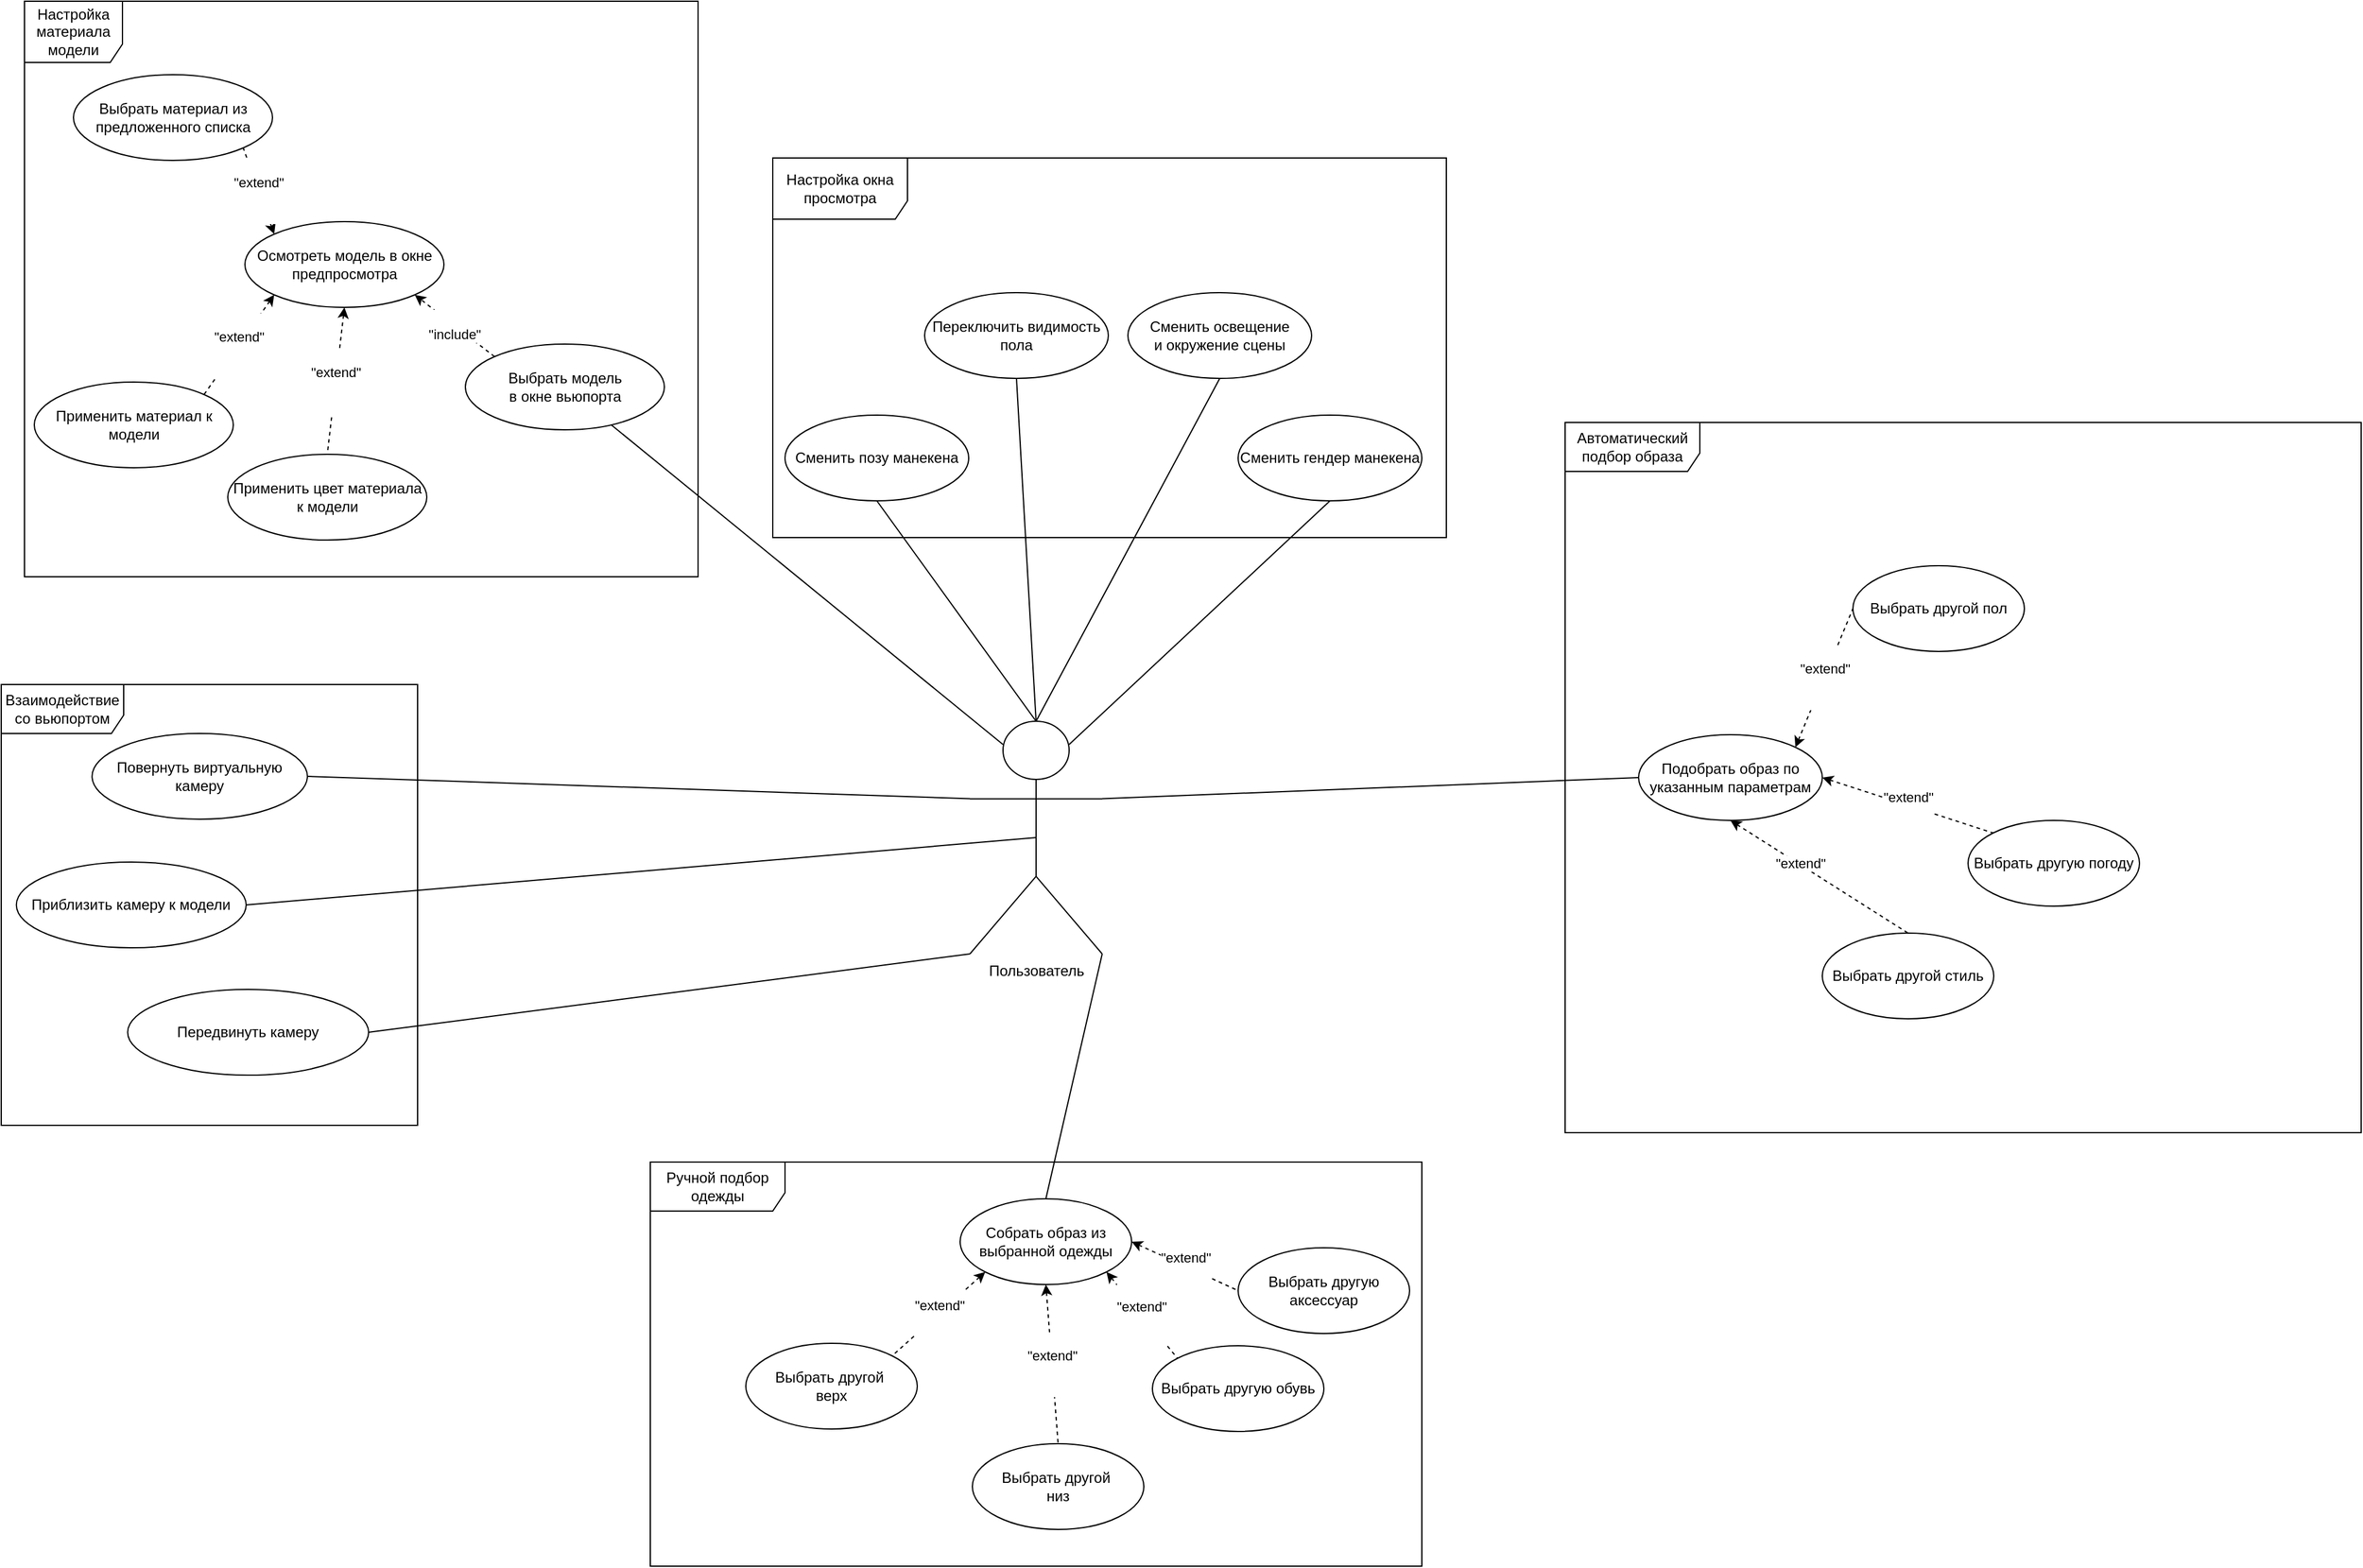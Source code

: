 <mxfile version="21.2.8" type="device">
  <diagram id="j1aVTYXNPt-sK3KB0AaX" name="Страница 1">
    <mxGraphModel dx="1974" dy="1876" grid="0" gridSize="10" guides="1" tooltips="1" connect="1" arrows="1" fold="1" page="1" pageScale="1" pageWidth="827" pageHeight="1169" math="0" shadow="0">
      <root>
        <mxCell id="0" />
        <mxCell id="1" parent="0" />
        <mxCell id="B7M0bKL2C-6c9N5O82LA-13" value="Настройка окна просмотра" style="shape=umlFrame;whiteSpace=wrap;html=1;width=110;height=50;container=1;" parent="1" vertex="1">
          <mxGeometry x="140" y="-140" width="550" height="310" as="geometry" />
        </mxCell>
        <mxCell id="B7M0bKL2C-6c9N5O82LA-7" value="Переключить видимость пола" style="ellipse;whiteSpace=wrap;html=1;" parent="B7M0bKL2C-6c9N5O82LA-13" vertex="1">
          <mxGeometry x="124" y="110" width="150" height="70" as="geometry" />
        </mxCell>
        <mxCell id="B7M0bKL2C-6c9N5O82LA-8" value="Сменить освещение&lt;br&gt;и окружение сцены" style="ellipse;whiteSpace=wrap;html=1;" parent="B7M0bKL2C-6c9N5O82LA-13" vertex="1">
          <mxGeometry x="290" y="110" width="150" height="70" as="geometry" />
        </mxCell>
        <mxCell id="B7M0bKL2C-6c9N5O82LA-9" value="Сменить позу манекена" style="ellipse;whiteSpace=wrap;html=1;" parent="B7M0bKL2C-6c9N5O82LA-13" vertex="1">
          <mxGeometry x="10" y="210" width="150" height="70" as="geometry" />
        </mxCell>
        <mxCell id="B7M0bKL2C-6c9N5O82LA-10" value="Сменить гендер манекена" style="ellipse;whiteSpace=wrap;html=1;" parent="B7M0bKL2C-6c9N5O82LA-13" vertex="1">
          <mxGeometry x="380" y="210" width="150" height="70" as="geometry" />
        </mxCell>
        <mxCell id="B7M0bKL2C-6c9N5O82LA-12" value="Ручной подбор одежды" style="shape=umlFrame;whiteSpace=wrap;html=1;container=1;width=110;height=40;" parent="1" vertex="1">
          <mxGeometry x="40" y="680" width="630" height="330" as="geometry" />
        </mxCell>
        <mxCell id="jidF-8eyVOcuYZuKosaz-36" value="&#xa;&lt;span style=&quot;color: rgb(0, 0, 0); font-family: Helvetica; font-size: 11px; font-style: normal; font-variant-ligatures: normal; font-variant-caps: normal; font-weight: 400; letter-spacing: normal; orphans: 2; text-align: center; text-indent: 0px; text-transform: none; widows: 2; word-spacing: 0px; -webkit-text-stroke-width: 0px; background-color: rgb(255, 255, 255); text-decoration-thickness: initial; text-decoration-style: initial; text-decoration-color: initial; float: none; display: inline !important;&quot;&gt;&quot;extend&quot;&lt;/span&gt;&#xa;&#xa;" style="edgeStyle=none;shape=connector;rounded=0;orthogonalLoop=1;jettySize=auto;html=1;exitX=1;exitY=0.5;exitDx=0;exitDy=0;entryX=0;entryY=0.5;entryDx=0;entryDy=0;dashed=1;labelBackgroundColor=default;fontFamily=Helvetica;fontSize=11;fontColor=default;startArrow=classic;startFill=1;endArrow=none;endFill=0;endSize=12;strokeColor=default;" parent="B7M0bKL2C-6c9N5O82LA-12" source="gbgPSzIbxHU2JyrmjOY1-2" target="gbgPSzIbxHU2JyrmjOY1-7" edge="1">
          <mxGeometry relative="1" as="geometry" />
        </mxCell>
        <mxCell id="jidF-8eyVOcuYZuKosaz-37" value="&#xa;&lt;span style=&quot;color: rgb(0, 0, 0); font-family: Helvetica; font-size: 11px; font-style: normal; font-variant-ligatures: normal; font-variant-caps: normal; font-weight: 400; letter-spacing: normal; orphans: 2; text-align: center; text-indent: 0px; text-transform: none; widows: 2; word-spacing: 0px; -webkit-text-stroke-width: 0px; background-color: rgb(255, 255, 255); text-decoration-thickness: initial; text-decoration-style: initial; text-decoration-color: initial; float: none; display: inline !important;&quot;&gt;&quot;extend&quot;&lt;/span&gt;&#xa;&#xa;" style="edgeStyle=none;shape=connector;rounded=0;orthogonalLoop=1;jettySize=auto;html=1;exitX=1;exitY=1;exitDx=0;exitDy=0;entryX=0;entryY=0;entryDx=0;entryDy=0;dashed=1;labelBackgroundColor=default;fontFamily=Helvetica;fontSize=11;fontColor=default;startArrow=classic;startFill=1;endArrow=none;endFill=0;endSize=12;strokeColor=default;" parent="B7M0bKL2C-6c9N5O82LA-12" source="gbgPSzIbxHU2JyrmjOY1-2" target="gbgPSzIbxHU2JyrmjOY1-6" edge="1">
          <mxGeometry relative="1" as="geometry" />
        </mxCell>
        <mxCell id="jidF-8eyVOcuYZuKosaz-38" value="&#xa;&lt;span style=&quot;color: rgb(0, 0, 0); font-family: Helvetica; font-size: 11px; font-style: normal; font-variant-ligatures: normal; font-variant-caps: normal; font-weight: 400; letter-spacing: normal; orphans: 2; text-align: center; text-indent: 0px; text-transform: none; widows: 2; word-spacing: 0px; -webkit-text-stroke-width: 0px; background-color: rgb(255, 255, 255); text-decoration-thickness: initial; text-decoration-style: initial; text-decoration-color: initial; float: none; display: inline !important;&quot;&gt;&quot;extend&quot;&lt;/span&gt;&#xa;&#xa;" style="edgeStyle=none;shape=connector;rounded=0;orthogonalLoop=1;jettySize=auto;html=1;exitX=0.5;exitY=1;exitDx=0;exitDy=0;entryX=0.5;entryY=0;entryDx=0;entryDy=0;dashed=1;labelBackgroundColor=default;fontFamily=Helvetica;fontSize=11;fontColor=default;startArrow=classic;startFill=1;endArrow=none;endFill=0;endSize=12;strokeColor=default;" parent="B7M0bKL2C-6c9N5O82LA-12" source="gbgPSzIbxHU2JyrmjOY1-2" target="gbgPSzIbxHU2JyrmjOY1-5" edge="1">
          <mxGeometry relative="1" as="geometry" />
        </mxCell>
        <mxCell id="jidF-8eyVOcuYZuKosaz-39" value="&#xa;&lt;span style=&quot;color: rgb(0, 0, 0); font-family: Helvetica; font-size: 11px; font-style: normal; font-variant-ligatures: normal; font-variant-caps: normal; font-weight: 400; letter-spacing: normal; orphans: 2; text-align: center; text-indent: 0px; text-transform: none; widows: 2; word-spacing: 0px; -webkit-text-stroke-width: 0px; background-color: rgb(255, 255, 255); text-decoration-thickness: initial; text-decoration-style: initial; text-decoration-color: initial; float: none; display: inline !important;&quot;&gt;&quot;extend&quot;&lt;/span&gt;&#xa;&#xa;" style="edgeStyle=none;shape=connector;rounded=0;orthogonalLoop=1;jettySize=auto;html=1;exitX=0;exitY=1;exitDx=0;exitDy=0;entryX=1;entryY=0;entryDx=0;entryDy=0;dashed=1;labelBackgroundColor=default;fontFamily=Helvetica;fontSize=11;fontColor=default;startArrow=classic;startFill=1;endArrow=none;endFill=0;endSize=12;strokeColor=default;" parent="B7M0bKL2C-6c9N5O82LA-12" source="gbgPSzIbxHU2JyrmjOY1-2" target="gbgPSzIbxHU2JyrmjOY1-4" edge="1">
          <mxGeometry relative="1" as="geometry" />
        </mxCell>
        <mxCell id="gbgPSzIbxHU2JyrmjOY1-2" value="Собрать образ из выбранной одежды" style="ellipse;whiteSpace=wrap;html=1;" parent="B7M0bKL2C-6c9N5O82LA-12" vertex="1">
          <mxGeometry x="253" y="30" width="140" height="70" as="geometry" />
        </mxCell>
        <mxCell id="gbgPSzIbxHU2JyrmjOY1-7" value="Выбрать другую аксессуар" style="ellipse;whiteSpace=wrap;html=1;" parent="B7M0bKL2C-6c9N5O82LA-12" vertex="1">
          <mxGeometry x="480" y="70" width="140" height="70" as="geometry" />
        </mxCell>
        <mxCell id="gbgPSzIbxHU2JyrmjOY1-6" value="Выбрать другую обувь" style="ellipse;whiteSpace=wrap;html=1;" parent="B7M0bKL2C-6c9N5O82LA-12" vertex="1">
          <mxGeometry x="410" y="150" width="140" height="70" as="geometry" />
        </mxCell>
        <mxCell id="gbgPSzIbxHU2JyrmjOY1-5" value="Выбрать другой&amp;nbsp;&lt;br&gt;низ" style="ellipse;whiteSpace=wrap;html=1;" parent="B7M0bKL2C-6c9N5O82LA-12" vertex="1">
          <mxGeometry x="263" y="230" width="140" height="70" as="geometry" />
        </mxCell>
        <mxCell id="gbgPSzIbxHU2JyrmjOY1-4" value="Выбрать другой&amp;nbsp;&lt;br&gt;верх" style="ellipse;whiteSpace=wrap;html=1;" parent="B7M0bKL2C-6c9N5O82LA-12" vertex="1">
          <mxGeometry x="78" y="148" width="140" height="70" as="geometry" />
        </mxCell>
        <mxCell id="B7M0bKL2C-6c9N5O82LA-11" value="Автоматический подбор образа" style="shape=umlFrame;whiteSpace=wrap;html=1;width=110;height=40;container=1;" parent="1" vertex="1">
          <mxGeometry x="787" y="76" width="650" height="580" as="geometry" />
        </mxCell>
        <mxCell id="B7M0bKL2C-6c9N5O82LA-4" value="Выбрать другой пол" style="ellipse;whiteSpace=wrap;html=1;" parent="B7M0bKL2C-6c9N5O82LA-11" vertex="1">
          <mxGeometry x="235" y="117" width="140" height="70" as="geometry" />
        </mxCell>
        <mxCell id="B7M0bKL2C-6c9N5O82LA-2" value="Выбрать другую погоду" style="ellipse;whiteSpace=wrap;html=1;" parent="B7M0bKL2C-6c9N5O82LA-11" vertex="1">
          <mxGeometry x="329" y="325" width="140" height="70" as="geometry" />
        </mxCell>
        <mxCell id="B7M0bKL2C-6c9N5O82LA-1" value="Выбрать другой стиль" style="ellipse;whiteSpace=wrap;html=1;" parent="B7M0bKL2C-6c9N5O82LA-11" vertex="1">
          <mxGeometry x="210" y="417" width="140" height="70" as="geometry" />
        </mxCell>
        <mxCell id="jidF-8eyVOcuYZuKosaz-19" value="&#xa;&lt;span style=&quot;color: rgb(0, 0, 0); font-family: Helvetica; font-size: 11px; font-style: normal; font-variant-ligatures: normal; font-variant-caps: normal; font-weight: 400; letter-spacing: normal; orphans: 2; text-align: center; text-indent: 0px; text-transform: none; widows: 2; word-spacing: 0px; -webkit-text-stroke-width: 0px; background-color: rgb(255, 255, 255); text-decoration-thickness: initial; text-decoration-style: initial; text-decoration-color: initial; float: none; display: inline !important;&quot;&gt;&quot;extend&quot;&lt;/span&gt;&#xa;&#xa;" style="edgeStyle=none;shape=connector;rounded=0;orthogonalLoop=1;jettySize=auto;html=1;exitX=1;exitY=0;exitDx=0;exitDy=0;entryX=0;entryY=0.5;entryDx=0;entryDy=0;dashed=1;labelBackgroundColor=default;fontFamily=Helvetica;fontSize=11;fontColor=default;endArrow=none;endSize=12;strokeColor=default;startArrow=classic;startFill=1;endFill=0;" parent="B7M0bKL2C-6c9N5O82LA-11" source="gbgPSzIbxHU2JyrmjOY1-8" target="B7M0bKL2C-6c9N5O82LA-4" edge="1">
          <mxGeometry relative="1" as="geometry" />
        </mxCell>
        <mxCell id="jidF-8eyVOcuYZuKosaz-21" value="&#xa;&lt;span style=&quot;color: rgb(0, 0, 0); font-family: Helvetica; font-size: 11px; font-style: normal; font-variant-ligatures: normal; font-variant-caps: normal; font-weight: 400; letter-spacing: normal; orphans: 2; text-align: center; text-indent: 0px; text-transform: none; widows: 2; word-spacing: 0px; -webkit-text-stroke-width: 0px; background-color: rgb(255, 255, 255); text-decoration-thickness: initial; text-decoration-style: initial; text-decoration-color: initial; float: none; display: inline !important;&quot;&gt;&quot;extend&quot;&lt;/span&gt;&#xa;&#xa;" style="edgeStyle=none;shape=connector;rounded=0;orthogonalLoop=1;jettySize=auto;html=1;exitX=1;exitY=0.5;exitDx=0;exitDy=0;entryX=0;entryY=0;entryDx=0;entryDy=0;dashed=1;labelBackgroundColor=default;fontFamily=Helvetica;fontSize=11;fontColor=default;endArrow=none;endSize=12;strokeColor=default;startArrow=classic;startFill=1;endFill=0;" parent="B7M0bKL2C-6c9N5O82LA-11" source="gbgPSzIbxHU2JyrmjOY1-8" target="B7M0bKL2C-6c9N5O82LA-2" edge="1">
          <mxGeometry relative="1" as="geometry" />
        </mxCell>
        <mxCell id="jidF-8eyVOcuYZuKosaz-22" style="edgeStyle=none;shape=connector;rounded=0;orthogonalLoop=1;jettySize=auto;html=1;exitX=0.5;exitY=1;exitDx=0;exitDy=0;entryX=0.5;entryY=0;entryDx=0;entryDy=0;dashed=1;labelBackgroundColor=default;fontFamily=Helvetica;fontSize=11;fontColor=default;endArrow=none;endSize=12;strokeColor=default;startArrow=classic;startFill=1;endFill=0;" parent="B7M0bKL2C-6c9N5O82LA-11" source="gbgPSzIbxHU2JyrmjOY1-8" target="B7M0bKL2C-6c9N5O82LA-1" edge="1">
          <mxGeometry relative="1" as="geometry" />
        </mxCell>
        <mxCell id="jidF-8eyVOcuYZuKosaz-25" value="&quot;extend&quot;" style="edgeLabel;html=1;align=center;verticalAlign=middle;resizable=0;points=[];fontSize=11;fontFamily=Helvetica;fontColor=default;" parent="jidF-8eyVOcuYZuKosaz-22" vertex="1" connectable="0">
          <mxGeometry x="-0.224" y="1" relative="1" as="geometry">
            <mxPoint as="offset" />
          </mxGeometry>
        </mxCell>
        <mxCell id="gbgPSzIbxHU2JyrmjOY1-8" value="Подобрать образ по указанным параметрам" style="ellipse;whiteSpace=wrap;html=1;" parent="B7M0bKL2C-6c9N5O82LA-11" vertex="1">
          <mxGeometry x="60" y="255" width="150" height="70" as="geometry" />
        </mxCell>
        <mxCell id="jidF-8eyVOcuYZuKosaz-7" style="rounded=0;orthogonalLoop=1;jettySize=auto;html=1;exitX=1;exitY=0.333;exitDx=0;exitDy=0;exitPerimeter=0;entryX=0;entryY=0.5;entryDx=0;entryDy=0;endArrow=none;endFill=0;" parent="1" source="gbgPSzIbxHU2JyrmjOY1-1" target="gbgPSzIbxHU2JyrmjOY1-8" edge="1">
          <mxGeometry relative="1" as="geometry" />
        </mxCell>
        <mxCell id="jidF-8eyVOcuYZuKosaz-8" style="edgeStyle=none;shape=connector;rounded=0;orthogonalLoop=1;jettySize=auto;html=1;exitX=0.75;exitY=0.1;exitDx=0;exitDy=0;exitPerimeter=0;entryX=0.5;entryY=1;entryDx=0;entryDy=0;labelBackgroundColor=default;fontFamily=Helvetica;fontSize=11;fontColor=default;endArrow=none;endFill=0;strokeColor=default;" parent="1" source="gbgPSzIbxHU2JyrmjOY1-1" target="B7M0bKL2C-6c9N5O82LA-10" edge="1">
          <mxGeometry relative="1" as="geometry" />
        </mxCell>
        <mxCell id="jidF-8eyVOcuYZuKosaz-9" style="edgeStyle=none;shape=connector;rounded=0;orthogonalLoop=1;jettySize=auto;html=1;exitX=0.5;exitY=0;exitDx=0;exitDy=0;exitPerimeter=0;entryX=0.5;entryY=1;entryDx=0;entryDy=0;labelBackgroundColor=default;fontFamily=Helvetica;fontSize=11;fontColor=default;endArrow=none;endFill=0;strokeColor=default;" parent="1" source="gbgPSzIbxHU2JyrmjOY1-1" target="B7M0bKL2C-6c9N5O82LA-8" edge="1">
          <mxGeometry relative="1" as="geometry" />
        </mxCell>
        <mxCell id="jidF-8eyVOcuYZuKosaz-10" style="edgeStyle=none;shape=connector;rounded=0;orthogonalLoop=1;jettySize=auto;html=1;exitX=0.5;exitY=0;exitDx=0;exitDy=0;exitPerimeter=0;entryX=0.5;entryY=1;entryDx=0;entryDy=0;labelBackgroundColor=default;fontFamily=Helvetica;fontSize=11;fontColor=default;endArrow=none;endFill=0;strokeColor=default;" parent="1" source="gbgPSzIbxHU2JyrmjOY1-1" target="B7M0bKL2C-6c9N5O82LA-7" edge="1">
          <mxGeometry relative="1" as="geometry" />
        </mxCell>
        <mxCell id="jidF-8eyVOcuYZuKosaz-12" style="edgeStyle=none;shape=connector;rounded=0;orthogonalLoop=1;jettySize=auto;html=1;exitX=1;exitY=1;exitDx=0;exitDy=0;exitPerimeter=0;entryX=0.5;entryY=0;entryDx=0;entryDy=0;labelBackgroundColor=default;fontFamily=Helvetica;fontSize=11;fontColor=default;endArrow=none;endFill=0;strokeColor=default;" parent="1" source="gbgPSzIbxHU2JyrmjOY1-1" target="gbgPSzIbxHU2JyrmjOY1-2" edge="1">
          <mxGeometry relative="1" as="geometry" />
        </mxCell>
        <mxCell id="jidF-8eyVOcuYZuKosaz-13" style="edgeStyle=none;shape=connector;rounded=0;orthogonalLoop=1;jettySize=auto;html=1;exitX=0;exitY=1;exitDx=0;exitDy=0;exitPerimeter=0;entryX=1;entryY=0.5;entryDx=0;entryDy=0;labelBackgroundColor=default;fontFamily=Helvetica;fontSize=11;fontColor=default;endArrow=none;endFill=0;strokeColor=default;" parent="1" source="gbgPSzIbxHU2JyrmjOY1-1" target="jidF-8eyVOcuYZuKosaz-6" edge="1">
          <mxGeometry relative="1" as="geometry" />
        </mxCell>
        <mxCell id="jidF-8eyVOcuYZuKosaz-14" style="edgeStyle=none;shape=connector;rounded=0;orthogonalLoop=1;jettySize=auto;html=1;exitX=0.5;exitY=0.5;exitDx=0;exitDy=0;exitPerimeter=0;entryX=1;entryY=0.5;entryDx=0;entryDy=0;labelBackgroundColor=default;fontFamily=Helvetica;fontSize=11;fontColor=default;endArrow=none;endFill=0;strokeColor=default;" parent="1" source="gbgPSzIbxHU2JyrmjOY1-1" target="jidF-8eyVOcuYZuKosaz-5" edge="1">
          <mxGeometry relative="1" as="geometry" />
        </mxCell>
        <mxCell id="jidF-8eyVOcuYZuKosaz-15" style="edgeStyle=none;shape=connector;rounded=0;orthogonalLoop=1;jettySize=auto;html=1;exitX=0;exitY=0.333;exitDx=0;exitDy=0;exitPerimeter=0;entryX=1;entryY=0.5;entryDx=0;entryDy=0;labelBackgroundColor=default;fontFamily=Helvetica;fontSize=11;fontColor=default;endArrow=none;endFill=0;strokeColor=default;" parent="1" source="gbgPSzIbxHU2JyrmjOY1-1" target="jidF-8eyVOcuYZuKosaz-4" edge="1">
          <mxGeometry relative="1" as="geometry" />
        </mxCell>
        <mxCell id="jidF-8eyVOcuYZuKosaz-16" style="edgeStyle=none;shape=connector;rounded=0;orthogonalLoop=1;jettySize=auto;html=1;exitX=0.5;exitY=0;exitDx=0;exitDy=0;exitPerimeter=0;entryX=0.5;entryY=1;entryDx=0;entryDy=0;labelBackgroundColor=default;fontFamily=Helvetica;fontSize=11;fontColor=default;endArrow=none;endFill=0;strokeColor=default;" parent="1" source="gbgPSzIbxHU2JyrmjOY1-1" target="B7M0bKL2C-6c9N5O82LA-9" edge="1">
          <mxGeometry relative="1" as="geometry" />
        </mxCell>
        <mxCell id="jidF-8eyVOcuYZuKosaz-17" style="edgeStyle=none;shape=connector;rounded=0;orthogonalLoop=1;jettySize=auto;html=1;exitX=0.25;exitY=0.1;exitDx=0;exitDy=0;exitPerimeter=0;labelBackgroundColor=default;fontFamily=Helvetica;fontSize=11;fontColor=default;endArrow=none;endFill=0;strokeColor=default;" parent="1" source="gbgPSzIbxHU2JyrmjOY1-1" target="B7M0bKL2C-6c9N5O82LA-15" edge="1">
          <mxGeometry relative="1" as="geometry" />
        </mxCell>
        <mxCell id="gbgPSzIbxHU2JyrmjOY1-1" value="Пользователь" style="shape=umlActor;verticalLabelPosition=bottom;verticalAlign=top;html=1;" parent="1" vertex="1">
          <mxGeometry x="301" y="320" width="108" height="190" as="geometry" />
        </mxCell>
        <mxCell id="B7M0bKL2C-6c9N5O82LA-14" value="Настройка материала модели" style="shape=umlFrame;whiteSpace=wrap;html=1;width=80;height=50;container=1;" parent="1" vertex="1">
          <mxGeometry x="-471" y="-268" width="550" height="470" as="geometry" />
        </mxCell>
        <mxCell id="B7M0bKL2C-6c9N5O82LA-15" value="Выбрать модель&lt;br&gt;в окне вьюпорта" style="ellipse;whiteSpace=wrap;html=1;" parent="B7M0bKL2C-6c9N5O82LA-14" vertex="1">
          <mxGeometry x="360" y="280" width="162.5" height="70" as="geometry" />
        </mxCell>
        <mxCell id="B7M0bKL2C-6c9N5O82LA-16" value="Применить материал к модели" style="ellipse;whiteSpace=wrap;html=1;" parent="B7M0bKL2C-6c9N5O82LA-14" vertex="1">
          <mxGeometry x="8" y="311" width="162.5" height="70" as="geometry" />
        </mxCell>
        <mxCell id="jidF-8eyVOcuYZuKosaz-2" value="Выбрать материал из предложенного списка" style="ellipse;whiteSpace=wrap;html=1;" parent="B7M0bKL2C-6c9N5O82LA-14" vertex="1">
          <mxGeometry x="40" y="60" width="162.5" height="70" as="geometry" />
        </mxCell>
        <mxCell id="jidF-8eyVOcuYZuKosaz-31" value="&lt;br&gt;&lt;span style=&quot;color: rgb(0, 0, 0); font-family: Helvetica; font-size: 11px; font-style: normal; font-variant-ligatures: normal; font-variant-caps: normal; font-weight: 400; letter-spacing: normal; orphans: 2; text-align: center; text-indent: 0px; text-transform: none; widows: 2; word-spacing: 0px; -webkit-text-stroke-width: 0px; background-color: rgb(255, 255, 255); text-decoration-thickness: initial; text-decoration-style: initial; text-decoration-color: initial; float: none; display: inline !important;&quot;&gt;&quot;include&quot;&lt;/span&gt;&lt;br&gt;" style="edgeStyle=none;shape=connector;rounded=0;orthogonalLoop=1;jettySize=auto;html=1;entryX=1;entryY=1;entryDx=0;entryDy=0;dashed=1;labelBackgroundColor=default;fontFamily=Helvetica;fontSize=11;fontColor=default;endArrow=classic;endSize=6;strokeColor=default;exitX=0;exitY=0;exitDx=0;exitDy=0;endFill=1;startSize=0;targetPerimeterSpacing=0;sourcePerimeterSpacing=0;" parent="B7M0bKL2C-6c9N5O82LA-14" edge="1">
          <mxGeometry relative="1" as="geometry">
            <mxPoint x="383.815" y="290.244" as="sourcePoint" />
            <mxPoint x="318.685" y="239.756" as="targetPoint" />
          </mxGeometry>
        </mxCell>
        <mxCell id="jidF-8eyVOcuYZuKosaz-34" value="&#xa;&lt;span style=&quot;color: rgb(0, 0, 0); font-family: Helvetica; font-size: 11px; font-style: normal; font-variant-ligatures: normal; font-variant-caps: normal; font-weight: 400; letter-spacing: normal; orphans: 2; text-align: center; text-indent: 0px; text-transform: none; widows: 2; word-spacing: 0px; -webkit-text-stroke-width: 0px; background-color: rgb(255, 255, 255); text-decoration-thickness: initial; text-decoration-style: initial; text-decoration-color: initial; float: none; display: inline !important;&quot;&gt;&quot;extend&quot;&lt;/span&gt;&#xa;&#xa;" style="edgeStyle=none;shape=connector;rounded=0;orthogonalLoop=1;jettySize=auto;html=1;exitX=0;exitY=0;exitDx=0;exitDy=0;entryX=1;entryY=1;entryDx=0;entryDy=0;dashed=1;labelBackgroundColor=default;fontFamily=Helvetica;fontSize=11;fontColor=default;startArrow=classic;startFill=1;endArrow=none;endFill=0;endSize=12;strokeColor=default;" parent="B7M0bKL2C-6c9N5O82LA-14" source="jidF-8eyVOcuYZuKosaz-1" target="jidF-8eyVOcuYZuKosaz-2" edge="1">
          <mxGeometry relative="1" as="geometry" />
        </mxCell>
        <mxCell id="jidF-8eyVOcuYZuKosaz-35" value="&#xa;&lt;span style=&quot;color: rgb(0, 0, 0); font-family: Helvetica; font-size: 11px; font-style: normal; font-variant-ligatures: normal; font-variant-caps: normal; font-weight: 400; letter-spacing: normal; orphans: 2; text-align: center; text-indent: 0px; text-transform: none; widows: 2; word-spacing: 0px; -webkit-text-stroke-width: 0px; background-color: rgb(255, 255, 255); text-decoration-thickness: initial; text-decoration-style: initial; text-decoration-color: initial; float: none; display: inline !important;&quot;&gt;&quot;extend&quot;&lt;/span&gt;&#xa;&#xa;" style="edgeStyle=none;shape=connector;rounded=0;orthogonalLoop=1;jettySize=auto;html=1;exitX=0;exitY=1;exitDx=0;exitDy=0;entryX=1;entryY=0;entryDx=0;entryDy=0;dashed=1;labelBackgroundColor=default;fontFamily=Helvetica;fontSize=11;fontColor=default;startArrow=classic;startFill=1;endArrow=none;endFill=0;endSize=12;strokeColor=default;" parent="B7M0bKL2C-6c9N5O82LA-14" source="jidF-8eyVOcuYZuKosaz-1" target="B7M0bKL2C-6c9N5O82LA-16" edge="1">
          <mxGeometry relative="1" as="geometry" />
        </mxCell>
        <mxCell id="jidF-8eyVOcuYZuKosaz-1" value="Осмотреть модель в окне предпросмотра" style="ellipse;whiteSpace=wrap;html=1;" parent="B7M0bKL2C-6c9N5O82LA-14" vertex="1">
          <mxGeometry x="180" y="180" width="162.5" height="70" as="geometry" />
        </mxCell>
        <mxCell id="4U0nzvqhfWO089EIN1hV-1" value="Применить цвет материала к модели" style="ellipse;whiteSpace=wrap;html=1;" parent="B7M0bKL2C-6c9N5O82LA-14" vertex="1">
          <mxGeometry x="166" y="370" width="162.5" height="70" as="geometry" />
        </mxCell>
        <mxCell id="4U0nzvqhfWO089EIN1hV-2" value="&#xa;&lt;span style=&quot;color: rgb(0, 0, 0); font-family: Helvetica; font-size: 11px; font-style: normal; font-variant-ligatures: normal; font-variant-caps: normal; font-weight: 400; letter-spacing: normal; orphans: 2; text-align: center; text-indent: 0px; text-transform: none; widows: 2; word-spacing: 0px; -webkit-text-stroke-width: 0px; background-color: rgb(255, 255, 255); text-decoration-thickness: initial; text-decoration-style: initial; text-decoration-color: initial; float: none; display: inline !important;&quot;&gt;&quot;extend&quot;&lt;/span&gt;&#xa;&#xa;" style="edgeStyle=none;shape=connector;rounded=0;orthogonalLoop=1;jettySize=auto;html=1;exitX=0.5;exitY=1;exitDx=0;exitDy=0;entryX=0.5;entryY=0;entryDx=0;entryDy=0;dashed=1;labelBackgroundColor=default;fontFamily=Helvetica;fontSize=11;fontColor=default;startArrow=classic;startFill=1;endArrow=none;endFill=0;endSize=12;strokeColor=default;" parent="B7M0bKL2C-6c9N5O82LA-14" source="jidF-8eyVOcuYZuKosaz-1" target="4U0nzvqhfWO089EIN1hV-1" edge="1">
          <mxGeometry relative="1" as="geometry">
            <mxPoint x="330" y="280" as="sourcePoint" />
          </mxGeometry>
        </mxCell>
        <mxCell id="jidF-8eyVOcuYZuKosaz-3" value="Взаимодействие со вьюпортом" style="shape=umlFrame;whiteSpace=wrap;html=1;width=100;height=40;container=1;" parent="1" vertex="1">
          <mxGeometry x="-490" y="290" width="340" height="360" as="geometry" />
        </mxCell>
        <mxCell id="jidF-8eyVOcuYZuKosaz-4" value="Повернуть виртуальную камеру" style="ellipse;whiteSpace=wrap;html=1;" parent="jidF-8eyVOcuYZuKosaz-3" vertex="1">
          <mxGeometry x="74.18" y="40" width="175.82" height="70" as="geometry" />
        </mxCell>
        <mxCell id="jidF-8eyVOcuYZuKosaz-5" value="Приблизить камеру к модели" style="ellipse;whiteSpace=wrap;html=1;" parent="jidF-8eyVOcuYZuKosaz-3" vertex="1">
          <mxGeometry x="12.36" y="145" width="187.64" height="70" as="geometry" />
        </mxCell>
        <mxCell id="jidF-8eyVOcuYZuKosaz-6" value="Передвинуть камеру" style="ellipse;whiteSpace=wrap;html=1;" parent="jidF-8eyVOcuYZuKosaz-3" vertex="1">
          <mxGeometry x="103.24" y="249" width="196.76" height="70" as="geometry" />
        </mxCell>
      </root>
    </mxGraphModel>
  </diagram>
</mxfile>
